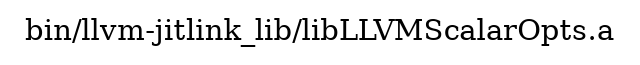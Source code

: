 digraph "bin/llvm-jitlink_lib/libLLVMScalarOpts.a" {
	label="bin/llvm-jitlink_lib/libLLVMScalarOpts.a";
	rankdir=LR;

}
